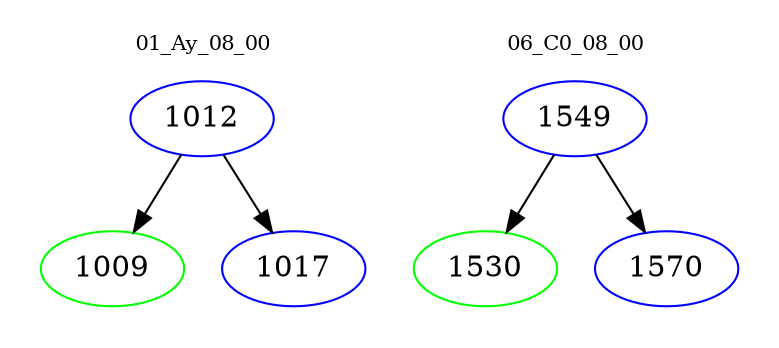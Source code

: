 digraph{
subgraph cluster_0 {
color = white
label = "01_Ay_08_00";
fontsize=10;
T0_1012 [label="1012", color="blue"]
T0_1012 -> T0_1009 [color="black"]
T0_1009 [label="1009", color="green"]
T0_1012 -> T0_1017 [color="black"]
T0_1017 [label="1017", color="blue"]
}
subgraph cluster_1 {
color = white
label = "06_C0_08_00";
fontsize=10;
T1_1549 [label="1549", color="blue"]
T1_1549 -> T1_1530 [color="black"]
T1_1530 [label="1530", color="green"]
T1_1549 -> T1_1570 [color="black"]
T1_1570 [label="1570", color="blue"]
}
}
